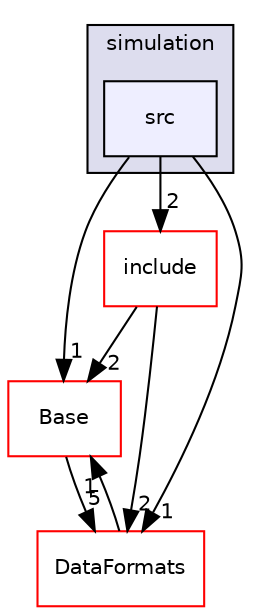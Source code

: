 digraph "/home/travis/build/AliceO2Group/AliceO2/Detectors/ZDC/simulation/src" {
  bgcolor=transparent;
  compound=true
  node [ fontsize="10", fontname="Helvetica"];
  edge [ labelfontsize="10", labelfontname="Helvetica"];
  subgraph clusterdir_42e3a2880e2a7a6dc7f4f0567528a1f9 {
    graph [ bgcolor="#ddddee", pencolor="black", label="simulation" fontname="Helvetica", fontsize="10", URL="dir_42e3a2880e2a7a6dc7f4f0567528a1f9.html"]
  dir_191ec3c3fa67efcf13c1b6bfa78daccb [shape=box, label="src", style="filled", fillcolor="#eeeeff", pencolor="black", URL="dir_191ec3c3fa67efcf13c1b6bfa78daccb.html"];
  }
  dir_8753232d356b54b3d5b7685c17590977 [shape=box label="include" color="red" URL="dir_8753232d356b54b3d5b7685c17590977.html"];
  dir_37c90836491b695b472bf98d1be8336b [shape=box label="Base" color="red" URL="dir_37c90836491b695b472bf98d1be8336b.html"];
  dir_2171f7ec022c5423887b07c69b2f5b48 [shape=box label="DataFormats" color="red" URL="dir_2171f7ec022c5423887b07c69b2f5b48.html"];
  dir_8753232d356b54b3d5b7685c17590977->dir_37c90836491b695b472bf98d1be8336b [headlabel="2", labeldistance=1.5 headhref="dir_000201_000158.html"];
  dir_8753232d356b54b3d5b7685c17590977->dir_2171f7ec022c5423887b07c69b2f5b48 [headlabel="2", labeldistance=1.5 headhref="dir_000201_000056.html"];
  dir_37c90836491b695b472bf98d1be8336b->dir_2171f7ec022c5423887b07c69b2f5b48 [headlabel="5", labeldistance=1.5 headhref="dir_000158_000056.html"];
  dir_191ec3c3fa67efcf13c1b6bfa78daccb->dir_8753232d356b54b3d5b7685c17590977 [headlabel="2", labeldistance=1.5 headhref="dir_000215_000201.html"];
  dir_191ec3c3fa67efcf13c1b6bfa78daccb->dir_37c90836491b695b472bf98d1be8336b [headlabel="1", labeldistance=1.5 headhref="dir_000215_000158.html"];
  dir_191ec3c3fa67efcf13c1b6bfa78daccb->dir_2171f7ec022c5423887b07c69b2f5b48 [headlabel="1", labeldistance=1.5 headhref="dir_000215_000056.html"];
  dir_2171f7ec022c5423887b07c69b2f5b48->dir_37c90836491b695b472bf98d1be8336b [headlabel="1", labeldistance=1.5 headhref="dir_000056_000158.html"];
}
